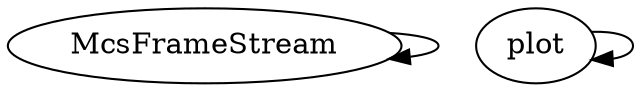 /* Created by mdot for Matlab */
digraph m2html {
  McsFrameStream -> McsFrameStream;
  plot -> plot;

  McsFrameStream [URL="McsFrameStream.html"];
  plot [URL="plot.html"];
}
